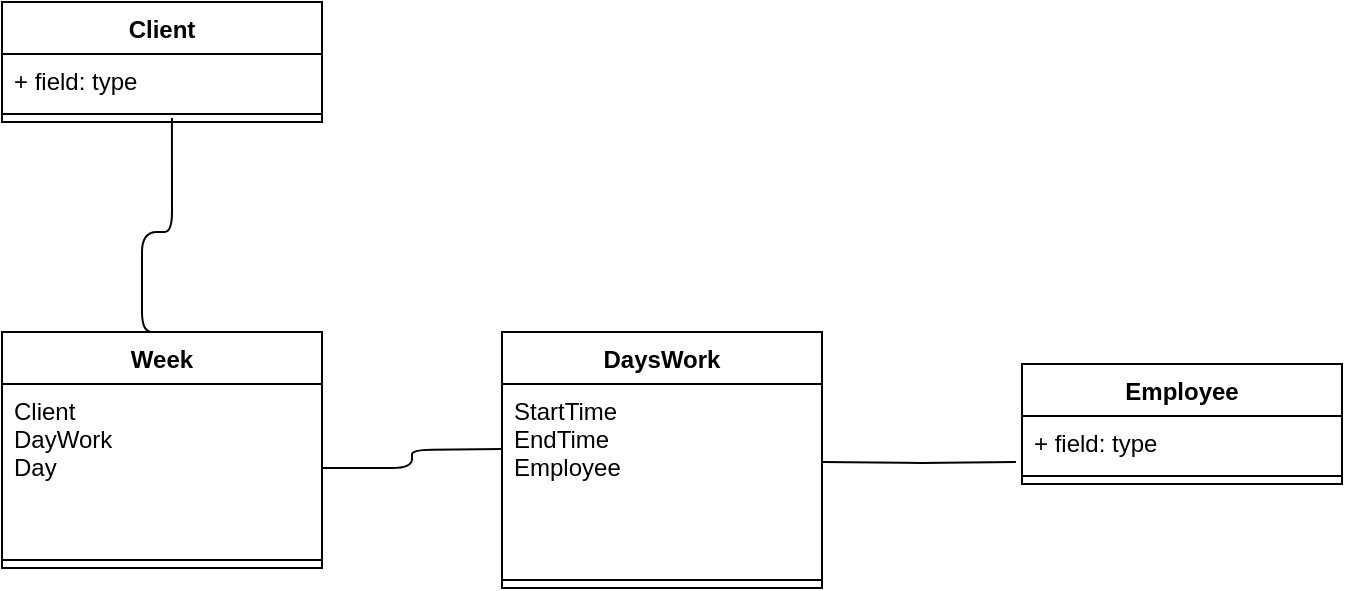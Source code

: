 <mxfile version="13.7.5" type="github">
  <diagram name="Page-1" id="c4acf3e9-155e-7222-9cf6-157b1a14988f">
    <mxGraphModel dx="1355" dy="770" grid="1" gridSize="10" guides="1" tooltips="1" connect="1" arrows="1" fold="1" page="1" pageScale="1" pageWidth="850" pageHeight="1100" background="#ffffff" math="0" shadow="0">
      <root>
        <mxCell id="0" />
        <mxCell id="1" parent="0" />
        <mxCell id="hXu6Ga5exG64hx--rbYu-19" value="" style="endArrow=none;html=1;edgeStyle=orthogonalEdgeStyle;entryX=-0.019;entryY=0.885;entryDx=0;entryDy=0;entryPerimeter=0;" edge="1" parent="1" target="aeQUD7RXnjiRM6kgjZ2H-2">
          <mxGeometry relative="1" as="geometry">
            <mxPoint x="440" y="270" as="sourcePoint" />
            <mxPoint x="520" y="270" as="targetPoint" />
          </mxGeometry>
        </mxCell>
        <mxCell id="hXu6Ga5exG64hx--rbYu-22" value="" style="endArrow=none;html=1;edgeStyle=orthogonalEdgeStyle;" edge="1" parent="1" source="hXu6Ga5exG64hx--rbYu-13">
          <mxGeometry relative="1" as="geometry">
            <mxPoint x="200" y="264" as="sourcePoint" />
            <mxPoint x="280" y="263.5" as="targetPoint" />
          </mxGeometry>
        </mxCell>
        <mxCell id="hXu6Ga5exG64hx--rbYu-29" value="" style="endArrow=none;html=1;edgeStyle=orthogonalEdgeStyle;entryX=0.531;entryY=0.75;entryDx=0;entryDy=0;entryPerimeter=0;exitX=0.5;exitY=0;exitDx=0;exitDy=0;" edge="1" parent="1" source="hXu6Ga5exG64hx--rbYu-12" target="hXu6Ga5exG64hx--rbYu-6">
          <mxGeometry relative="1" as="geometry">
            <mxPoint x="10" y="150" as="sourcePoint" />
            <mxPoint x="170" y="150" as="targetPoint" />
            <Array as="points">
              <mxPoint x="100" y="155" />
              <mxPoint x="115" y="155" />
            </Array>
          </mxGeometry>
        </mxCell>
        <mxCell id="hXu6Ga5exG64hx--rbYu-12" value="Week" style="swimlane;fontStyle=1;align=center;verticalAlign=top;childLayout=stackLayout;horizontal=1;startSize=26;horizontalStack=0;resizeParent=1;resizeParentMax=0;resizeLast=0;collapsible=1;marginBottom=0;" vertex="1" parent="1">
          <mxGeometry x="30" y="205" width="160" height="118" as="geometry" />
        </mxCell>
        <mxCell id="hXu6Ga5exG64hx--rbYu-13" value="Client&#xa;DayWork&#xa;Day&#xa;&#xa;&#xa;" style="text;strokeColor=none;fillColor=none;align=left;verticalAlign=top;spacingLeft=4;spacingRight=4;overflow=hidden;rotatable=0;points=[[0,0.5],[1,0.5]];portConstraint=eastwest;" vertex="1" parent="hXu6Ga5exG64hx--rbYu-12">
          <mxGeometry y="26" width="160" height="84" as="geometry" />
        </mxCell>
        <mxCell id="hXu6Ga5exG64hx--rbYu-14" value="" style="line;strokeWidth=1;fillColor=none;align=left;verticalAlign=middle;spacingTop=-1;spacingLeft=3;spacingRight=3;rotatable=0;labelPosition=right;points=[];portConstraint=eastwest;" vertex="1" parent="hXu6Ga5exG64hx--rbYu-12">
          <mxGeometry y="110" width="160" height="8" as="geometry" />
        </mxCell>
        <mxCell id="hXu6Ga5exG64hx--rbYu-4" value="Client&#xa;" style="swimlane;fontStyle=1;align=center;verticalAlign=top;childLayout=stackLayout;horizontal=1;startSize=26;horizontalStack=0;resizeParent=1;resizeParentMax=0;resizeLast=0;collapsible=1;marginBottom=0;" vertex="1" parent="1">
          <mxGeometry x="30" y="40" width="160" height="60" as="geometry" />
        </mxCell>
        <mxCell id="hXu6Ga5exG64hx--rbYu-5" value="+ field: type" style="text;strokeColor=none;fillColor=none;align=left;verticalAlign=top;spacingLeft=4;spacingRight=4;overflow=hidden;rotatable=0;points=[[0,0.5],[1,0.5]];portConstraint=eastwest;" vertex="1" parent="hXu6Ga5exG64hx--rbYu-4">
          <mxGeometry y="26" width="160" height="26" as="geometry" />
        </mxCell>
        <mxCell id="hXu6Ga5exG64hx--rbYu-6" value="" style="line;strokeWidth=1;fillColor=none;align=left;verticalAlign=middle;spacingTop=-1;spacingLeft=3;spacingRight=3;rotatable=0;labelPosition=right;points=[];portConstraint=eastwest;" vertex="1" parent="hXu6Ga5exG64hx--rbYu-4">
          <mxGeometry y="52" width="160" height="8" as="geometry" />
        </mxCell>
        <mxCell id="aeQUD7RXnjiRM6kgjZ2H-1" value="Employee" style="swimlane;fontStyle=1;align=center;verticalAlign=top;childLayout=stackLayout;horizontal=1;startSize=26;horizontalStack=0;resizeParent=1;resizeParentMax=0;resizeLast=0;collapsible=1;marginBottom=0;" parent="1" vertex="1">
          <mxGeometry x="540" y="221" width="160" height="60" as="geometry" />
        </mxCell>
        <mxCell id="aeQUD7RXnjiRM6kgjZ2H-2" value="+ field: type" style="text;strokeColor=none;fillColor=none;align=left;verticalAlign=top;spacingLeft=4;spacingRight=4;overflow=hidden;rotatable=0;points=[[0,0.5],[1,0.5]];portConstraint=eastwest;" parent="aeQUD7RXnjiRM6kgjZ2H-1" vertex="1">
          <mxGeometry y="26" width="160" height="26" as="geometry" />
        </mxCell>
        <mxCell id="aeQUD7RXnjiRM6kgjZ2H-3" value="" style="line;strokeWidth=1;fillColor=none;align=left;verticalAlign=middle;spacingTop=-1;spacingLeft=3;spacingRight=3;rotatable=0;labelPosition=right;points=[];portConstraint=eastwest;" parent="aeQUD7RXnjiRM6kgjZ2H-1" vertex="1">
          <mxGeometry y="52" width="160" height="8" as="geometry" />
        </mxCell>
        <mxCell id="hXu6Ga5exG64hx--rbYu-8" value="DaysWork" style="swimlane;fontStyle=1;align=center;verticalAlign=top;childLayout=stackLayout;horizontal=1;startSize=26;horizontalStack=0;resizeParent=1;resizeParentMax=0;resizeLast=0;collapsible=1;marginBottom=0;" vertex="1" parent="1">
          <mxGeometry x="280" y="205" width="160" height="128" as="geometry" />
        </mxCell>
        <mxCell id="hXu6Ga5exG64hx--rbYu-9" value="StartTime&#xa;EndTime&#xa;Employee&#xa;&#xa;&#xa;" style="text;strokeColor=none;fillColor=none;align=left;verticalAlign=top;spacingLeft=4;spacingRight=4;overflow=hidden;rotatable=0;points=[[0,0.5],[1,0.5]];portConstraint=eastwest;" vertex="1" parent="hXu6Ga5exG64hx--rbYu-8">
          <mxGeometry y="26" width="160" height="94" as="geometry" />
        </mxCell>
        <mxCell id="hXu6Ga5exG64hx--rbYu-10" value="" style="line;strokeWidth=1;fillColor=none;align=left;verticalAlign=middle;spacingTop=-1;spacingLeft=3;spacingRight=3;rotatable=0;labelPosition=right;points=[];portConstraint=eastwest;" vertex="1" parent="hXu6Ga5exG64hx--rbYu-8">
          <mxGeometry y="120" width="160" height="8" as="geometry" />
        </mxCell>
      </root>
    </mxGraphModel>
  </diagram>
</mxfile>
